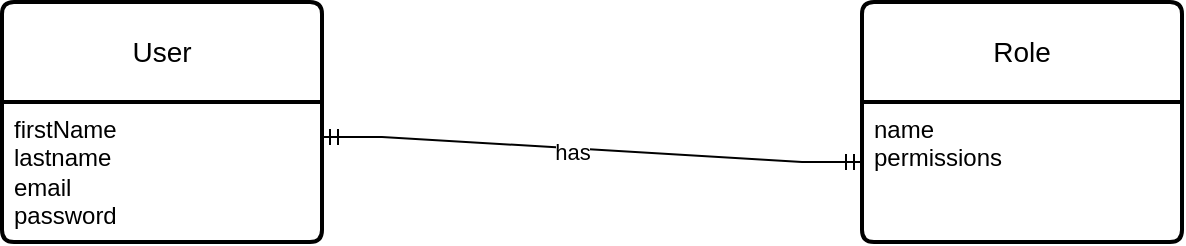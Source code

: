 <mxfile version="22.1.0" type="device">
  <diagram name="Page-1" id="11e8WFTpu3RErJPJoLgi">
    <mxGraphModel dx="954" dy="630" grid="1" gridSize="10" guides="1" tooltips="1" connect="1" arrows="1" fold="1" page="1" pageScale="1" pageWidth="850" pageHeight="1100" math="0" shadow="0">
      <root>
        <mxCell id="0" />
        <mxCell id="1" parent="0" />
        <mxCell id="lcPp649KMygon1hs5kc5-1" value="User" style="swimlane;childLayout=stackLayout;horizontal=1;startSize=50;horizontalStack=0;rounded=1;fontSize=14;fontStyle=0;strokeWidth=2;resizeParent=0;resizeLast=1;shadow=0;dashed=0;align=center;arcSize=4;whiteSpace=wrap;html=1;" parent="1" vertex="1">
          <mxGeometry x="70" y="50" width="160" height="120" as="geometry" />
        </mxCell>
        <mxCell id="lcPp649KMygon1hs5kc5-2" value="firstName&lt;br&gt;lastname&lt;br&gt;email&lt;br&gt;password" style="align=left;strokeColor=none;fillColor=none;spacingLeft=4;fontSize=12;verticalAlign=top;resizable=0;rotatable=0;part=1;html=1;" parent="lcPp649KMygon1hs5kc5-1" vertex="1">
          <mxGeometry y="50" width="160" height="70" as="geometry" />
        </mxCell>
        <mxCell id="lcPp649KMygon1hs5kc5-3" value="Role" style="swimlane;childLayout=stackLayout;horizontal=1;startSize=50;horizontalStack=0;rounded=1;fontSize=14;fontStyle=0;strokeWidth=2;resizeParent=0;resizeLast=1;shadow=0;dashed=0;align=center;arcSize=4;whiteSpace=wrap;html=1;" parent="1" vertex="1">
          <mxGeometry x="500" y="50" width="160" height="120" as="geometry" />
        </mxCell>
        <mxCell id="lcPp649KMygon1hs5kc5-4" value="name&lt;br&gt;permissions&lt;br&gt;" style="align=left;strokeColor=none;fillColor=none;spacingLeft=4;fontSize=12;verticalAlign=top;resizable=0;rotatable=0;part=1;html=1;" parent="lcPp649KMygon1hs5kc5-3" vertex="1">
          <mxGeometry y="50" width="160" height="70" as="geometry" />
        </mxCell>
        <mxCell id="lcPp649KMygon1hs5kc5-9" value="" style="edgeStyle=entityRelationEdgeStyle;fontSize=12;html=1;endArrow=ERmandOne;startArrow=ERmandOne;rounded=0;entryX=1;entryY=0.25;entryDx=0;entryDy=0;exitX=1;exitY=0.25;exitDx=0;exitDy=0;" parent="1" source="lcPp649KMygon1hs5kc5-2" edge="1">
          <mxGeometry width="100" height="100" relative="1" as="geometry">
            <mxPoint x="460" y="270" as="sourcePoint" />
            <mxPoint x="500" y="130" as="targetPoint" />
          </mxGeometry>
        </mxCell>
        <mxCell id="ozxtYctKTmEtn9bT_DOU-1" value="has" style="edgeLabel;html=1;align=center;verticalAlign=middle;resizable=0;points=[];" vertex="1" connectable="0" parent="lcPp649KMygon1hs5kc5-9">
          <mxGeometry x="-0.076" y="-2" relative="1" as="geometry">
            <mxPoint as="offset" />
          </mxGeometry>
        </mxCell>
      </root>
    </mxGraphModel>
  </diagram>
</mxfile>
